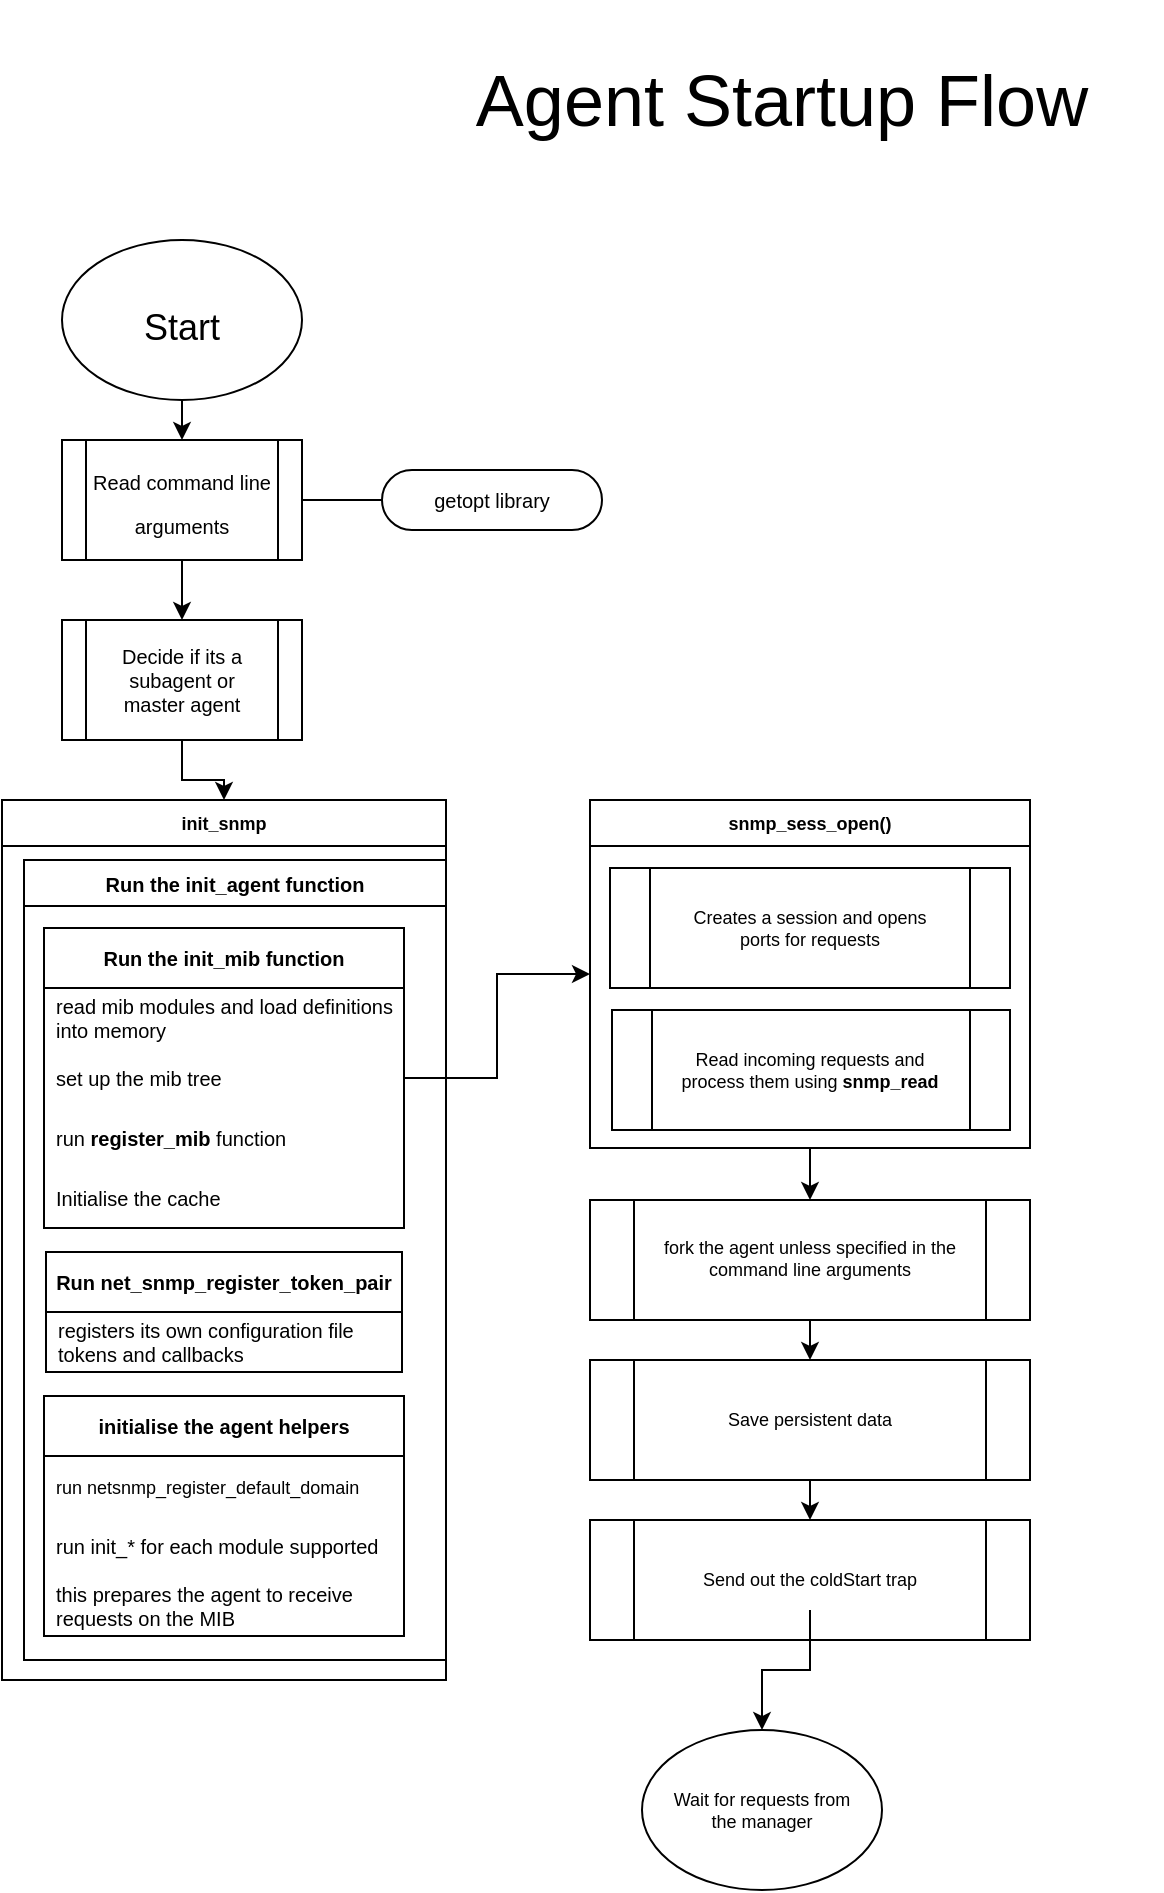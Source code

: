<mxfile version="20.8.16" type="github">
  <diagram name="Page-1" id="RfREyaDkvaD1dqoQSXP5">
    <mxGraphModel dx="1434" dy="733" grid="1" gridSize="10" guides="1" tooltips="1" connect="1" arrows="1" fold="1" page="1" pageScale="1" pageWidth="827" pageHeight="1169" math="0" shadow="0">
      <root>
        <mxCell id="0" />
        <mxCell id="1" parent="0" />
        <mxCell id="NFFSjkjkPyMbZ37k-mxD-17" style="edgeStyle=entityRelationEdgeStyle;rounded=0;orthogonalLoop=1;jettySize=auto;html=1;startArrow=none;endArrow=none;segment=10;curved=1;sourcePerimeterSpacing=0;targetPerimeterSpacing=0;entryX=1;entryY=0.5;entryDx=0;entryDy=0;fontSize=10;" edge="1" parent="1" source="NFFSjkjkPyMbZ37k-mxD-11" target="NFFSjkjkPyMbZ37k-mxD-9">
          <mxGeometry relative="1" as="geometry" />
        </mxCell>
        <mxCell id="NFFSjkjkPyMbZ37k-mxD-11" value="getopt library" style="whiteSpace=wrap;html=1;rounded=1;arcSize=50;align=center;verticalAlign=middle;strokeWidth=1;autosize=1;spacing=4;treeFolding=1;treeMoving=1;newEdgeStyle={&quot;edgeStyle&quot;:&quot;entityRelationEdgeStyle&quot;,&quot;startArrow&quot;:&quot;none&quot;,&quot;endArrow&quot;:&quot;none&quot;,&quot;segment&quot;:10,&quot;curved&quot;:1,&quot;sourcePerimeterSpacing&quot;:0,&quot;targetPerimeterSpacing&quot;:0};fontSize=10;" vertex="1" parent="1">
          <mxGeometry x="200" y="235" width="110" height="30" as="geometry" />
        </mxCell>
        <mxCell id="NFFSjkjkPyMbZ37k-mxD-1" value="&lt;font style=&quot;font-size: 36px;&quot;&gt;Agent Startup Flow&lt;/font&gt;" style="text;html=1;strokeColor=none;fillColor=none;align=center;verticalAlign=middle;whiteSpace=wrap;rounded=0;" vertex="1" parent="1">
          <mxGeometry x="210" width="380" height="100" as="geometry" />
        </mxCell>
        <mxCell id="NFFSjkjkPyMbZ37k-mxD-4" value="" style="group" vertex="1" connectable="0" parent="1">
          <mxGeometry x="40" y="120" width="120" height="80" as="geometry" />
        </mxCell>
        <mxCell id="NFFSjkjkPyMbZ37k-mxD-2" value="" style="ellipse;whiteSpace=wrap;html=1;fontSize=36;" vertex="1" parent="NFFSjkjkPyMbZ37k-mxD-4">
          <mxGeometry width="120" height="80" as="geometry" />
        </mxCell>
        <mxCell id="NFFSjkjkPyMbZ37k-mxD-3" value="&lt;font style=&quot;font-size: 18px;&quot;&gt;Start&lt;br&gt;&lt;/font&gt;" style="text;html=1;strokeColor=none;fillColor=none;align=center;verticalAlign=middle;whiteSpace=wrap;rounded=0;fontSize=36;" vertex="1" parent="NFFSjkjkPyMbZ37k-mxD-4">
          <mxGeometry x="30" y="22" width="60" height="30" as="geometry" />
        </mxCell>
        <mxCell id="NFFSjkjkPyMbZ37k-mxD-10" value="" style="group" vertex="1" connectable="0" parent="1">
          <mxGeometry x="40" y="220" width="120" height="60" as="geometry" />
        </mxCell>
        <mxCell id="NFFSjkjkPyMbZ37k-mxD-9" value="" style="shape=process;whiteSpace=wrap;html=1;backgroundOutline=1;fontSize=10;" vertex="1" parent="NFFSjkjkPyMbZ37k-mxD-10">
          <mxGeometry width="120" height="60" as="geometry" />
        </mxCell>
        <mxCell id="NFFSjkjkPyMbZ37k-mxD-6" value="&lt;font style=&quot;font-size: 10px;&quot;&gt;Read command line arguments&lt;/font&gt;" style="text;html=1;strokeColor=none;fillColor=none;align=center;verticalAlign=middle;whiteSpace=wrap;rounded=0;fontSize=18;" vertex="1" parent="NFFSjkjkPyMbZ37k-mxD-10">
          <mxGeometry x="10" y="15" width="100" height="30" as="geometry" />
        </mxCell>
        <mxCell id="NFFSjkjkPyMbZ37k-mxD-44" style="edgeStyle=orthogonalEdgeStyle;rounded=0;orthogonalLoop=1;jettySize=auto;html=1;exitX=0.5;exitY=1;exitDx=0;exitDy=0;fontSize=9;" edge="1" parent="1" source="NFFSjkjkPyMbZ37k-mxD-13" target="NFFSjkjkPyMbZ37k-mxD-37">
          <mxGeometry relative="1" as="geometry" />
        </mxCell>
        <mxCell id="NFFSjkjkPyMbZ37k-mxD-13" value="" style="shape=process;whiteSpace=wrap;html=1;backgroundOutline=1;fontSize=10;" vertex="1" parent="1">
          <mxGeometry x="40" y="310" width="120" height="60" as="geometry" />
        </mxCell>
        <mxCell id="NFFSjkjkPyMbZ37k-mxD-14" value="Decide if its a subagent or master agent" style="text;html=1;strokeColor=none;fillColor=none;align=center;verticalAlign=middle;whiteSpace=wrap;rounded=0;fontSize=10;" vertex="1" parent="1">
          <mxGeometry x="60" y="325" width="80" height="30" as="geometry" />
        </mxCell>
        <mxCell id="NFFSjkjkPyMbZ37k-mxD-33" value="" style="endArrow=classic;html=1;rounded=0;fontSize=10;exitX=0.5;exitY=1;exitDx=0;exitDy=0;entryX=0.5;entryY=0;entryDx=0;entryDy=0;" edge="1" parent="1" source="NFFSjkjkPyMbZ37k-mxD-2" target="NFFSjkjkPyMbZ37k-mxD-9">
          <mxGeometry width="50" height="50" relative="1" as="geometry">
            <mxPoint x="310" y="550" as="sourcePoint" />
            <mxPoint x="360" y="500" as="targetPoint" />
          </mxGeometry>
        </mxCell>
        <mxCell id="NFFSjkjkPyMbZ37k-mxD-34" style="edgeStyle=orthogonalEdgeStyle;rounded=0;orthogonalLoop=1;jettySize=auto;html=1;exitX=0.5;exitY=1;exitDx=0;exitDy=0;entryX=0.5;entryY=0;entryDx=0;entryDy=0;fontSize=10;" edge="1" parent="1" source="NFFSjkjkPyMbZ37k-mxD-9" target="NFFSjkjkPyMbZ37k-mxD-13">
          <mxGeometry relative="1" as="geometry" />
        </mxCell>
        <mxCell id="NFFSjkjkPyMbZ37k-mxD-37" value="init_snmp" style="swimlane;whiteSpace=wrap;html=1;fontSize=9;" vertex="1" parent="1">
          <mxGeometry x="10" y="400" width="222" height="440" as="geometry">
            <mxRectangle x="10" y="400" width="80" height="23" as="alternateBounds" />
          </mxGeometry>
        </mxCell>
        <mxCell id="NFFSjkjkPyMbZ37k-mxD-15" value="Run the init_agent function" style="swimlane;whiteSpace=wrap;html=1;fontSize=10;" vertex="1" parent="NFFSjkjkPyMbZ37k-mxD-37">
          <mxGeometry x="11" y="30" width="211" height="400" as="geometry" />
        </mxCell>
        <mxCell id="NFFSjkjkPyMbZ37k-mxD-19" value="&lt;b&gt;Run the init_mib function&lt;/b&gt;" style="swimlane;fontStyle=0;childLayout=stackLayout;horizontal=1;startSize=30;horizontalStack=0;resizeParent=1;resizeParentMax=0;resizeLast=0;collapsible=1;marginBottom=0;whiteSpace=wrap;html=1;fontSize=10;" vertex="1" parent="NFFSjkjkPyMbZ37k-mxD-15">
          <mxGeometry x="10" y="34" width="180" height="150" as="geometry">
            <mxRectangle x="10" y="34" width="150" height="30" as="alternateBounds" />
          </mxGeometry>
        </mxCell>
        <mxCell id="NFFSjkjkPyMbZ37k-mxD-20" value="read mib modules and load definitions into memory" style="text;strokeColor=none;fillColor=none;align=left;verticalAlign=middle;spacingLeft=4;spacingRight=4;overflow=hidden;points=[[0,0.5],[1,0.5]];portConstraint=eastwest;rotatable=0;whiteSpace=wrap;html=1;fontSize=10;" vertex="1" parent="NFFSjkjkPyMbZ37k-mxD-19">
          <mxGeometry y="30" width="180" height="30" as="geometry" />
        </mxCell>
        <mxCell id="NFFSjkjkPyMbZ37k-mxD-21" value="set up the mib tree" style="text;strokeColor=none;fillColor=none;align=left;verticalAlign=middle;spacingLeft=4;spacingRight=4;overflow=hidden;points=[[0,0.5],[1,0.5]];portConstraint=eastwest;rotatable=0;whiteSpace=wrap;html=1;fontSize=10;" vertex="1" parent="NFFSjkjkPyMbZ37k-mxD-19">
          <mxGeometry y="60" width="180" height="30" as="geometry" />
        </mxCell>
        <mxCell id="NFFSjkjkPyMbZ37k-mxD-22" value="run &lt;b&gt;register_mib &lt;/b&gt;function" style="text;strokeColor=none;fillColor=none;align=left;verticalAlign=middle;spacingLeft=4;spacingRight=4;overflow=hidden;points=[[0,0.5],[1,0.5]];portConstraint=eastwest;rotatable=0;whiteSpace=wrap;html=1;fontSize=10;" vertex="1" parent="NFFSjkjkPyMbZ37k-mxD-19">
          <mxGeometry y="90" width="180" height="30" as="geometry" />
        </mxCell>
        <mxCell id="NFFSjkjkPyMbZ37k-mxD-23" value="Initialise the cache" style="text;strokeColor=none;fillColor=none;align=left;verticalAlign=middle;spacingLeft=4;spacingRight=4;overflow=hidden;points=[[0,0.5],[1,0.5]];portConstraint=eastwest;rotatable=0;whiteSpace=wrap;html=1;fontSize=10;" vertex="1" parent="NFFSjkjkPyMbZ37k-mxD-19">
          <mxGeometry y="120" width="180" height="30" as="geometry" />
        </mxCell>
        <mxCell id="NFFSjkjkPyMbZ37k-mxD-24" value="&lt;b&gt;Run net_snmp_register_token_pair&lt;/b&gt;" style="swimlane;fontStyle=0;childLayout=stackLayout;horizontal=1;startSize=30;horizontalStack=0;resizeParent=1;resizeParentMax=0;resizeLast=0;collapsible=1;marginBottom=0;whiteSpace=wrap;html=1;fontSize=10;" vertex="1" parent="NFFSjkjkPyMbZ37k-mxD-15">
          <mxGeometry x="11" y="196" width="178" height="60" as="geometry">
            <mxRectangle x="11" y="196" width="200" height="30" as="alternateBounds" />
          </mxGeometry>
        </mxCell>
        <mxCell id="NFFSjkjkPyMbZ37k-mxD-25" value="registers its own configuration file tokens and callbacks" style="text;strokeColor=none;fillColor=none;align=left;verticalAlign=middle;spacingLeft=4;spacingRight=4;overflow=hidden;points=[[0,0.5],[1,0.5]];portConstraint=eastwest;rotatable=0;whiteSpace=wrap;html=1;fontSize=10;" vertex="1" parent="NFFSjkjkPyMbZ37k-mxD-24">
          <mxGeometry y="30" width="178" height="30" as="geometry" />
        </mxCell>
        <mxCell id="NFFSjkjkPyMbZ37k-mxD-28" value="&lt;b&gt;initialise&amp;nbsp;the agent helpers&lt;/b&gt;" style="swimlane;fontStyle=0;childLayout=stackLayout;horizontal=1;startSize=30;horizontalStack=0;resizeParent=1;resizeParentMax=0;resizeLast=0;collapsible=1;marginBottom=0;whiteSpace=wrap;html=1;fontSize=10;" vertex="1" parent="NFFSjkjkPyMbZ37k-mxD-15">
          <mxGeometry x="10" y="268" width="180" height="120" as="geometry" />
        </mxCell>
        <mxCell id="NFFSjkjkPyMbZ37k-mxD-29" value="&lt;font style=&quot;font-size: 9px;&quot;&gt;run netsnmp_register_default_domain&lt;/font&gt;" style="text;strokeColor=none;fillColor=none;align=left;verticalAlign=middle;spacingLeft=4;spacingRight=4;overflow=hidden;points=[[0,0.5],[1,0.5]];portConstraint=eastwest;rotatable=0;whiteSpace=wrap;html=1;fontSize=10;" vertex="1" parent="NFFSjkjkPyMbZ37k-mxD-28">
          <mxGeometry y="30" width="180" height="30" as="geometry" />
        </mxCell>
        <mxCell id="NFFSjkjkPyMbZ37k-mxD-30" value="run init_* for each module supported" style="text;strokeColor=none;fillColor=none;align=left;verticalAlign=middle;spacingLeft=4;spacingRight=4;overflow=hidden;points=[[0,0.5],[1,0.5]];portConstraint=eastwest;rotatable=0;whiteSpace=wrap;html=1;fontSize=10;" vertex="1" parent="NFFSjkjkPyMbZ37k-mxD-28">
          <mxGeometry y="60" width="180" height="30" as="geometry" />
        </mxCell>
        <mxCell id="NFFSjkjkPyMbZ37k-mxD-31" value="this prepares the agent to receive requests on the MIB" style="text;strokeColor=none;fillColor=none;align=left;verticalAlign=middle;spacingLeft=4;spacingRight=4;overflow=hidden;points=[[0,0.5],[1,0.5]];portConstraint=eastwest;rotatable=0;whiteSpace=wrap;html=1;fontSize=10;" vertex="1" parent="NFFSjkjkPyMbZ37k-mxD-28">
          <mxGeometry y="90" width="180" height="30" as="geometry" />
        </mxCell>
        <mxCell id="NFFSjkjkPyMbZ37k-mxD-58" style="edgeStyle=orthogonalEdgeStyle;rounded=0;orthogonalLoop=1;jettySize=auto;html=1;exitX=0.5;exitY=1;exitDx=0;exitDy=0;fontSize=9;" edge="1" parent="1" source="NFFSjkjkPyMbZ37k-mxD-39">
          <mxGeometry relative="1" as="geometry">
            <mxPoint x="414" y="600" as="targetPoint" />
          </mxGeometry>
        </mxCell>
        <mxCell id="NFFSjkjkPyMbZ37k-mxD-39" value="snmp_sess_open()" style="swimlane;whiteSpace=wrap;html=1;fontSize=9;" vertex="1" parent="1">
          <mxGeometry x="304" y="400" width="220" height="174" as="geometry" />
        </mxCell>
        <mxCell id="NFFSjkjkPyMbZ37k-mxD-40" value="" style="shape=process;whiteSpace=wrap;html=1;backgroundOutline=1;fontSize=9;" vertex="1" parent="NFFSjkjkPyMbZ37k-mxD-39">
          <mxGeometry x="10" y="34" width="200" height="60" as="geometry" />
        </mxCell>
        <mxCell id="NFFSjkjkPyMbZ37k-mxD-41" value="Creates a session and opens ports for requests" style="text;html=1;strokeColor=none;fillColor=none;align=center;verticalAlign=middle;whiteSpace=wrap;rounded=0;fontSize=9;" vertex="1" parent="NFFSjkjkPyMbZ37k-mxD-39">
          <mxGeometry x="40" y="49" width="140" height="30" as="geometry" />
        </mxCell>
        <mxCell id="NFFSjkjkPyMbZ37k-mxD-42" value="" style="shape=process;whiteSpace=wrap;html=1;backgroundOutline=1;fontSize=9;" vertex="1" parent="NFFSjkjkPyMbZ37k-mxD-39">
          <mxGeometry x="11" y="105" width="199" height="60" as="geometry" />
        </mxCell>
        <mxCell id="NFFSjkjkPyMbZ37k-mxD-43" value="Read incoming requests and process them using &lt;b&gt;snmp_read&lt;/b&gt;" style="text;html=1;strokeColor=none;fillColor=none;align=center;verticalAlign=middle;whiteSpace=wrap;rounded=0;fontSize=9;" vertex="1" parent="NFFSjkjkPyMbZ37k-mxD-39">
          <mxGeometry x="40" y="120" width="140" height="30" as="geometry" />
        </mxCell>
        <mxCell id="NFFSjkjkPyMbZ37k-mxD-47" value="" style="group" vertex="1" connectable="0" parent="1">
          <mxGeometry x="304" y="600" width="220" height="60" as="geometry" />
        </mxCell>
        <mxCell id="NFFSjkjkPyMbZ37k-mxD-45" value="" style="shape=process;whiteSpace=wrap;html=1;backgroundOutline=1;fontSize=9;" vertex="1" parent="NFFSjkjkPyMbZ37k-mxD-47">
          <mxGeometry width="220" height="60" as="geometry" />
        </mxCell>
        <mxCell id="NFFSjkjkPyMbZ37k-mxD-46" value="fork the agent unless specified in the command line arguments" style="text;html=1;strokeColor=none;fillColor=none;align=center;verticalAlign=middle;whiteSpace=wrap;rounded=0;fontSize=9;" vertex="1" parent="NFFSjkjkPyMbZ37k-mxD-47">
          <mxGeometry x="30" y="14" width="160" height="30" as="geometry" />
        </mxCell>
        <mxCell id="NFFSjkjkPyMbZ37k-mxD-50" value="" style="group" vertex="1" connectable="0" parent="1">
          <mxGeometry x="304" y="680" width="220" height="60" as="geometry" />
        </mxCell>
        <mxCell id="NFFSjkjkPyMbZ37k-mxD-48" value="" style="shape=process;whiteSpace=wrap;html=1;backgroundOutline=1;fontSize=9;" vertex="1" parent="NFFSjkjkPyMbZ37k-mxD-50">
          <mxGeometry width="220" height="60" as="geometry" />
        </mxCell>
        <mxCell id="NFFSjkjkPyMbZ37k-mxD-49" value="Save persistent data" style="text;html=1;strokeColor=none;fillColor=none;align=center;verticalAlign=middle;whiteSpace=wrap;rounded=0;fontSize=9;" vertex="1" parent="NFFSjkjkPyMbZ37k-mxD-50">
          <mxGeometry x="30" y="15" width="160" height="30" as="geometry" />
        </mxCell>
        <mxCell id="NFFSjkjkPyMbZ37k-mxD-55" value="" style="ellipse;whiteSpace=wrap;html=1;fontSize=9;" vertex="1" parent="1">
          <mxGeometry x="330" y="865" width="120" height="80" as="geometry" />
        </mxCell>
        <mxCell id="NFFSjkjkPyMbZ37k-mxD-56" value="Wait for requests from the manager" style="text;html=1;strokeColor=none;fillColor=none;align=center;verticalAlign=middle;whiteSpace=wrap;rounded=0;fontSize=9;" vertex="1" parent="1">
          <mxGeometry x="340" y="890" width="100" height="30" as="geometry" />
        </mxCell>
        <mxCell id="NFFSjkjkPyMbZ37k-mxD-57" style="edgeStyle=orthogonalEdgeStyle;rounded=0;orthogonalLoop=1;jettySize=auto;html=1;entryX=0;entryY=0.5;entryDx=0;entryDy=0;fontSize=9;" edge="1" parent="1" source="NFFSjkjkPyMbZ37k-mxD-21" target="NFFSjkjkPyMbZ37k-mxD-39">
          <mxGeometry relative="1" as="geometry" />
        </mxCell>
        <mxCell id="NFFSjkjkPyMbZ37k-mxD-59" style="edgeStyle=orthogonalEdgeStyle;rounded=0;orthogonalLoop=1;jettySize=auto;html=1;exitX=0.5;exitY=1;exitDx=0;exitDy=0;fontSize=9;" edge="1" parent="1" source="NFFSjkjkPyMbZ37k-mxD-45">
          <mxGeometry relative="1" as="geometry">
            <mxPoint x="414" y="680" as="targetPoint" />
          </mxGeometry>
        </mxCell>
        <mxCell id="NFFSjkjkPyMbZ37k-mxD-60" value="" style="group" vertex="1" connectable="0" parent="1">
          <mxGeometry x="304" y="760" width="220" height="60" as="geometry" />
        </mxCell>
        <mxCell id="NFFSjkjkPyMbZ37k-mxD-51" value="" style="shape=process;whiteSpace=wrap;html=1;backgroundOutline=1;fontSize=9;" vertex="1" parent="NFFSjkjkPyMbZ37k-mxD-60">
          <mxGeometry width="220" height="60" as="geometry" />
        </mxCell>
        <mxCell id="NFFSjkjkPyMbZ37k-mxD-52" value="Send out the coldStart trap" style="text;html=1;strokeColor=none;fillColor=none;align=center;verticalAlign=middle;whiteSpace=wrap;rounded=0;fontSize=9;" vertex="1" parent="NFFSjkjkPyMbZ37k-mxD-60">
          <mxGeometry x="30" y="15" width="160" height="30" as="geometry" />
        </mxCell>
        <mxCell id="NFFSjkjkPyMbZ37k-mxD-61" style="edgeStyle=orthogonalEdgeStyle;rounded=0;orthogonalLoop=1;jettySize=auto;html=1;exitX=0.5;exitY=1;exitDx=0;exitDy=0;fontSize=9;" edge="1" parent="1" source="NFFSjkjkPyMbZ37k-mxD-48">
          <mxGeometry relative="1" as="geometry">
            <mxPoint x="414" y="760" as="targetPoint" />
          </mxGeometry>
        </mxCell>
        <mxCell id="NFFSjkjkPyMbZ37k-mxD-62" style="edgeStyle=orthogonalEdgeStyle;rounded=0;orthogonalLoop=1;jettySize=auto;html=1;entryX=0.5;entryY=0;entryDx=0;entryDy=0;fontSize=9;" edge="1" parent="1" source="NFFSjkjkPyMbZ37k-mxD-52" target="NFFSjkjkPyMbZ37k-mxD-55">
          <mxGeometry relative="1" as="geometry" />
        </mxCell>
      </root>
    </mxGraphModel>
  </diagram>
</mxfile>
